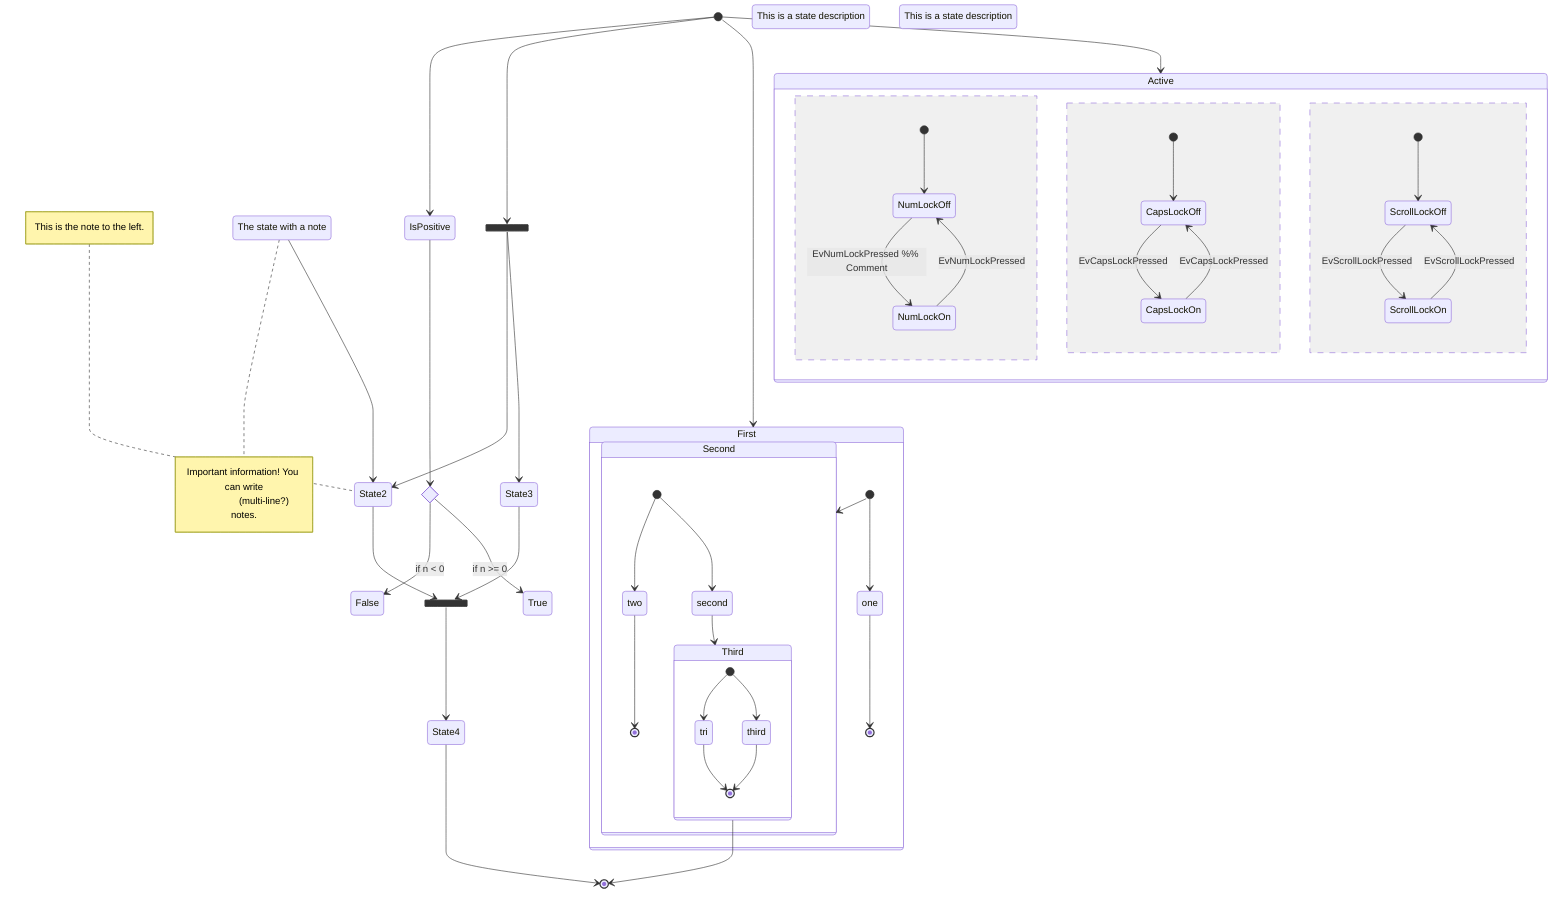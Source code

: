 stateDiagram-v2
	%% State/transitions
	[*]   --> First
	First --> Second
	First --> Third
	Third --> [*]

	%% State descriptions
	s1
	state "This is a state description" as s1
	s2 : This is a state description

	%% Composite states
	state First {
		[*] --> one
		one --> [*]
	}
	state Second {
		[*] --> two
		two --> [*]
	}
	state Third {
		[*] --> tri
		tri --> [*]
	}

	state First {
		[*] --> Second

		state Second {
			[*] --> second
			second --> Third

			state Third {
				[*] --> third
				third --> [*]
			}
		}
	}


	%% Choice
	state if_state <<choice>>
	[*] --> IsPositive
	IsPositive --> if_state
	if_state --> False : if n < 0
	if_state --> True  : if n >= 0


	%% Fork
	state fork_state <<fork>>
	[*] --> fork_state
	fork_state --> State2
	fork_state --> State3

	state join_state <<join>>
	State2 --> join_state
	State3 --> join_state
	join_state --> State4
	State4 --> [*]

	%% Notes
	State1: The state with a note
	note right of State1
		Important information! You can write
		(multi-line?) notes.
	end note
	State1 --> State2
	note left of State2 : This is the note to the left.

	%% Concurrency, comments, and other shite
	[*] --> Active
	state Active {
		[*] --> NumLockOff
		%% Comment
		NumLockOff --> NumLockOn : EvNumLockPressed %% Comment
		NumLockOn --> NumLockOff : EvNumLockPressed
		--
		[*] --> CapsLockOff
		CapsLockOff --> CapsLockOn : EvCapsLockPressed
		CapsLockOn --> CapsLockOff : EvCapsLockPressed
		--
		[*] --> ScrollLockOff
		ScrollLockOff --> ScrollLockOn : EvScrollLockPressed
		ScrollLockOn --> ScrollLockOff : EvScrollLockPressed
	}